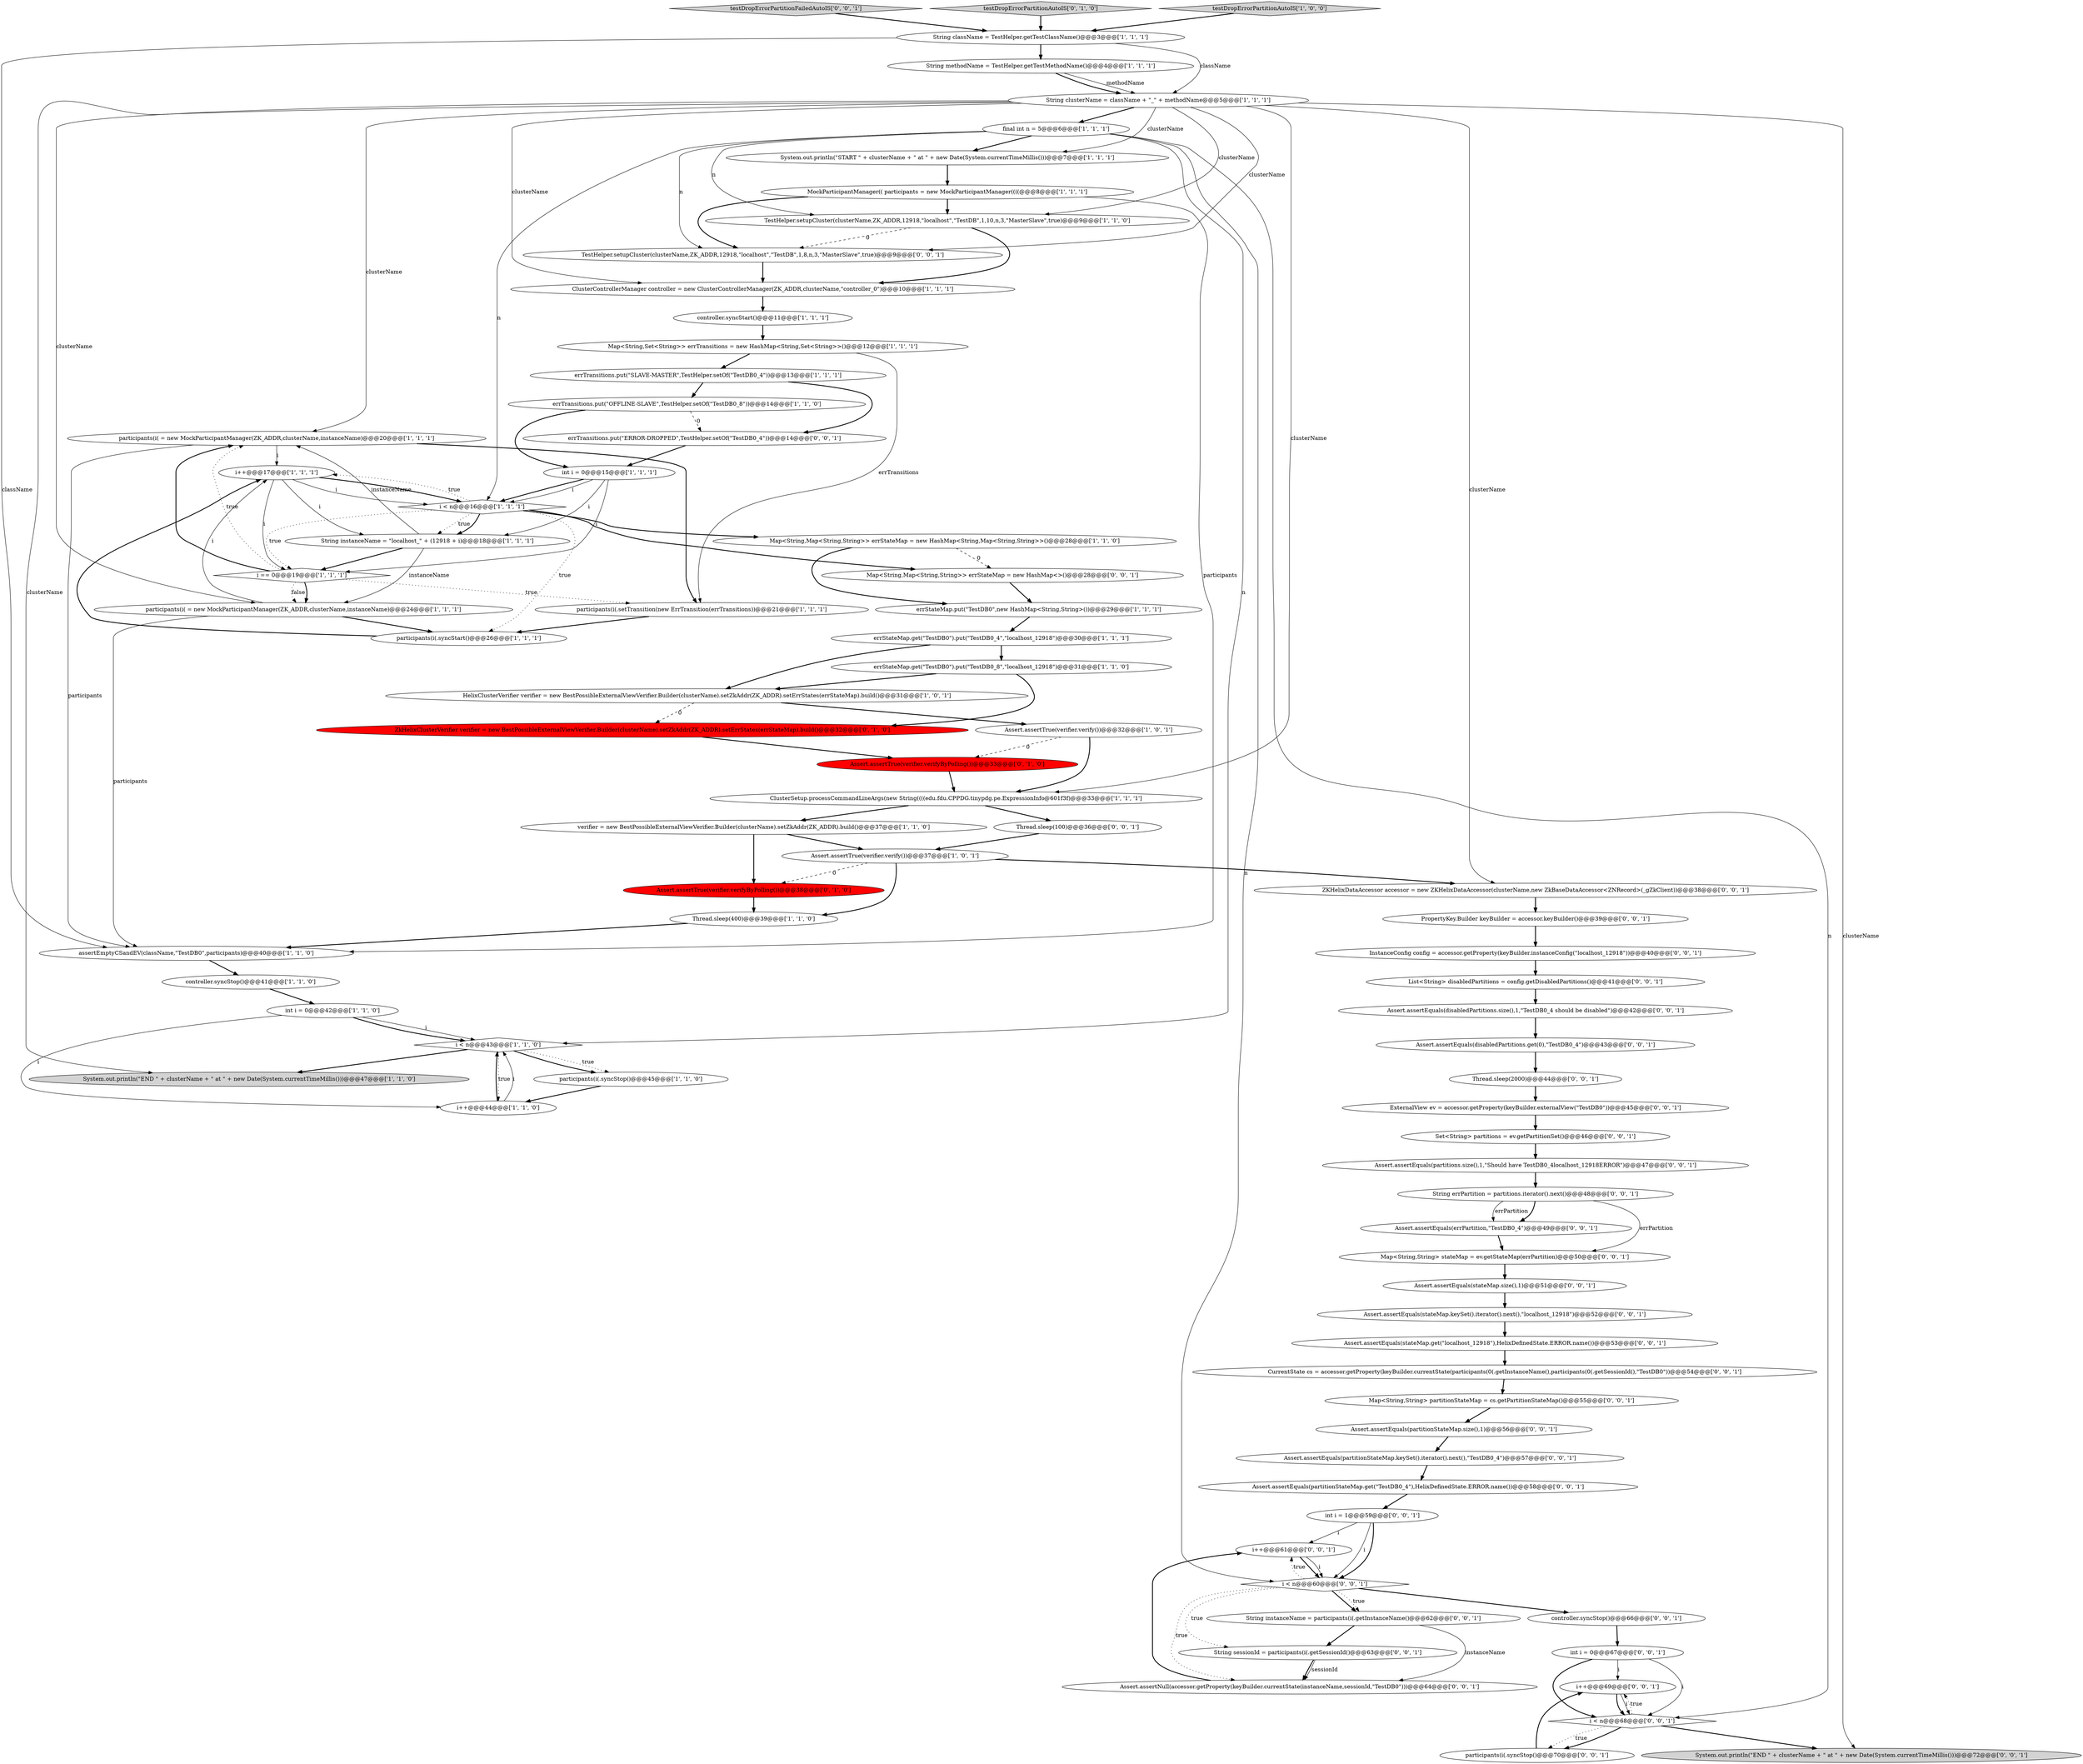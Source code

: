 digraph {
25 [style = filled, label = "Thread.sleep(400)@@@39@@@['1', '1', '0']", fillcolor = white, shape = ellipse image = "AAA0AAABBB1BBB"];
49 [style = filled, label = "ZKHelixDataAccessor accessor = new ZKHelixDataAccessor(clusterName,new ZkBaseDataAccessor<ZNRecord>(_gZkClient))@@@38@@@['0', '0', '1']", fillcolor = white, shape = ellipse image = "AAA0AAABBB3BBB"];
13 [style = filled, label = "i < n@@@43@@@['1', '1', '0']", fillcolor = white, shape = diamond image = "AAA0AAABBB1BBB"];
27 [style = filled, label = "errTransitions.put(\"SLAVE-MASTER\",TestHelper.setOf(\"TestDB0_4\"))@@@13@@@['1', '1', '1']", fillcolor = white, shape = ellipse image = "AAA0AAABBB1BBB"];
54 [style = filled, label = "Assert.assertEquals(stateMap.size(),1)@@@51@@@['0', '0', '1']", fillcolor = white, shape = ellipse image = "AAA0AAABBB3BBB"];
58 [style = filled, label = "int i = 0@@@67@@@['0', '0', '1']", fillcolor = white, shape = ellipse image = "AAA0AAABBB3BBB"];
69 [style = filled, label = "Assert.assertEquals(disabledPartitions.get(0),\"TestDB0_4\")@@@43@@@['0', '0', '1']", fillcolor = white, shape = ellipse image = "AAA0AAABBB3BBB"];
72 [style = filled, label = "Assert.assertEquals(stateMap.get(\"localhost_12918\"),HelixDefinedState.ERROR.name())@@@53@@@['0', '0', '1']", fillcolor = white, shape = ellipse image = "AAA0AAABBB3BBB"];
6 [style = filled, label = "participants(i( = new MockParticipantManager(ZK_ADDR,clusterName,instanceName)@@@20@@@['1', '1', '1']", fillcolor = white, shape = ellipse image = "AAA0AAABBB1BBB"];
53 [style = filled, label = "TestHelper.setupCluster(clusterName,ZK_ADDR,12918,\"localhost\",\"TestDB\",1,8,n,3,\"MasterSlave\",true)@@@9@@@['0', '0', '1']", fillcolor = white, shape = ellipse image = "AAA0AAABBB3BBB"];
17 [style = filled, label = "controller.syncStart()@@@11@@@['1', '1', '1']", fillcolor = white, shape = ellipse image = "AAA0AAABBB1BBB"];
67 [style = filled, label = "String sessionId = participants(i(.getSessionId()@@@63@@@['0', '0', '1']", fillcolor = white, shape = ellipse image = "AAA0AAABBB3BBB"];
77 [style = filled, label = "i++@@@61@@@['0', '0', '1']", fillcolor = white, shape = ellipse image = "AAA0AAABBB3BBB"];
79 [style = filled, label = "String errPartition = partitions.iterator().next()@@@48@@@['0', '0', '1']", fillcolor = white, shape = ellipse image = "AAA0AAABBB3BBB"];
30 [style = filled, label = "Map<String,Set<String>> errTransitions = new HashMap<String,Set<String>>()@@@12@@@['1', '1', '1']", fillcolor = white, shape = ellipse image = "AAA0AAABBB1BBB"];
9 [style = filled, label = "verifier = new BestPossibleExternalViewVerifier.Builder(clusterName).setZkAddr(ZK_ADDR).build()@@@37@@@['1', '1', '0']", fillcolor = white, shape = ellipse image = "AAA0AAABBB1BBB"];
34 [style = filled, label = "i++@@@44@@@['1', '1', '0']", fillcolor = white, shape = ellipse image = "AAA0AAABBB1BBB"];
64 [style = filled, label = "testDropErrorPartitionFailedAutoIS['0', '0', '1']", fillcolor = lightgray, shape = diamond image = "AAA0AAABBB3BBB"];
78 [style = filled, label = "i++@@@69@@@['0', '0', '1']", fillcolor = white, shape = ellipse image = "AAA0AAABBB3BBB"];
41 [style = filled, label = "ZkHelixClusterVerifier verifier = new BestPossibleExternalViewVerifier.Builder(clusterName).setZkAddr(ZK_ADDR).setErrStates(errStateMap).build()@@@32@@@['0', '1', '0']", fillcolor = red, shape = ellipse image = "AAA1AAABBB2BBB"];
22 [style = filled, label = "i++@@@17@@@['1', '1', '1']", fillcolor = white, shape = ellipse image = "AAA0AAABBB1BBB"];
35 [style = filled, label = "errStateMap.get(\"TestDB0\").put(\"TestDB0_8\",\"localhost_12918\")@@@31@@@['1', '1', '0']", fillcolor = white, shape = ellipse image = "AAA0AAABBB1BBB"];
51 [style = filled, label = "Assert.assertEquals(errPartition,\"TestDB0_4\")@@@49@@@['0', '0', '1']", fillcolor = white, shape = ellipse image = "AAA0AAABBB3BBB"];
73 [style = filled, label = "CurrentState cs = accessor.getProperty(keyBuilder.currentState(participants(0(.getInstanceName(),participants(0(.getSessionId(),\"TestDB0\"))@@@54@@@['0', '0', '1']", fillcolor = white, shape = ellipse image = "AAA0AAABBB3BBB"];
12 [style = filled, label = "Assert.assertTrue(verifier.verify())@@@37@@@['1', '0', '1']", fillcolor = white, shape = ellipse image = "AAA0AAABBB1BBB"];
16 [style = filled, label = "String clusterName = className + \"_\" + methodName@@@5@@@['1', '1', '1']", fillcolor = white, shape = ellipse image = "AAA0AAABBB1BBB"];
70 [style = filled, label = "Thread.sleep(2000)@@@44@@@['0', '0', '1']", fillcolor = white, shape = ellipse image = "AAA0AAABBB3BBB"];
36 [style = filled, label = "Map<String,Map<String,String>> errStateMap = new HashMap<String,Map<String,String>>()@@@28@@@['1', '1', '0']", fillcolor = white, shape = ellipse image = "AAA0AAABBB1BBB"];
31 [style = filled, label = "assertEmptyCSandEV(className,\"TestDB0\",participants)@@@40@@@['1', '1', '0']", fillcolor = white, shape = ellipse image = "AAA0AAABBB1BBB"];
10 [style = filled, label = "HelixClusterVerifier verifier = new BestPossibleExternalViewVerifier.Builder(clusterName).setZkAddr(ZK_ADDR).setErrStates(errStateMap).build()@@@31@@@['1', '0', '1']", fillcolor = white, shape = ellipse image = "AAA0AAABBB1BBB"];
29 [style = filled, label = "int i = 0@@@42@@@['1', '1', '0']", fillcolor = white, shape = ellipse image = "AAA0AAABBB1BBB"];
37 [style = filled, label = "controller.syncStop()@@@41@@@['1', '1', '0']", fillcolor = white, shape = ellipse image = "AAA0AAABBB1BBB"];
40 [style = filled, label = "testDropErrorPartitionAutoIS['0', '1', '0']", fillcolor = lightgray, shape = diamond image = "AAA0AAABBB2BBB"];
46 [style = filled, label = "System.out.println(\"END \" + clusterName + \" at \" + new Date(System.currentTimeMillis()))@@@72@@@['0', '0', '1']", fillcolor = lightgray, shape = ellipse image = "AAA0AAABBB3BBB"];
66 [style = filled, label = "List<String> disabledPartitions = config.getDisabledPartitions()@@@41@@@['0', '0', '1']", fillcolor = white, shape = ellipse image = "AAA0AAABBB3BBB"];
19 [style = filled, label = "ClusterControllerManager controller = new ClusterControllerManager(ZK_ADDR,clusterName,\"controller_0\")@@@10@@@['1', '1', '1']", fillcolor = white, shape = ellipse image = "AAA0AAABBB1BBB"];
20 [style = filled, label = "System.out.println(\"START \" + clusterName + \" at \" + new Date(System.currentTimeMillis()))@@@7@@@['1', '1', '1']", fillcolor = white, shape = ellipse image = "AAA0AAABBB1BBB"];
7 [style = filled, label = "errStateMap.get(\"TestDB0\").put(\"TestDB0_4\",\"localhost_12918\")@@@30@@@['1', '1', '1']", fillcolor = white, shape = ellipse image = "AAA0AAABBB1BBB"];
44 [style = filled, label = "Assert.assertNull(accessor.getProperty(keyBuilder.currentState(instanceName,sessionId,\"TestDB0\")))@@@64@@@['0', '0', '1']", fillcolor = white, shape = ellipse image = "AAA0AAABBB3BBB"];
60 [style = filled, label = "Thread.sleep(100)@@@36@@@['0', '0', '1']", fillcolor = white, shape = ellipse image = "AAA0AAABBB3BBB"];
76 [style = filled, label = "Map<String,Map<String,String>> errStateMap = new HashMap<>()@@@28@@@['0', '0', '1']", fillcolor = white, shape = ellipse image = "AAA0AAABBB3BBB"];
68 [style = filled, label = "Assert.assertEquals(disabledPartitions.size(),1,\"TestDB0_4 should be disabled\")@@@42@@@['0', '0', '1']", fillcolor = white, shape = ellipse image = "AAA0AAABBB3BBB"];
33 [style = filled, label = "String className = TestHelper.getTestClassName()@@@3@@@['1', '1', '1']", fillcolor = white, shape = ellipse image = "AAA0AAABBB1BBB"];
28 [style = filled, label = "Assert.assertTrue(verifier.verify())@@@32@@@['1', '0', '1']", fillcolor = white, shape = ellipse image = "AAA0AAABBB1BBB"];
3 [style = filled, label = "i == 0@@@19@@@['1', '1', '1']", fillcolor = white, shape = diamond image = "AAA0AAABBB1BBB"];
65 [style = filled, label = "String instanceName = participants(i(.getInstanceName()@@@62@@@['0', '0', '1']", fillcolor = white, shape = ellipse image = "AAA0AAABBB3BBB"];
71 [style = filled, label = "Map<String,String> stateMap = ev.getStateMap(errPartition)@@@50@@@['0', '0', '1']", fillcolor = white, shape = ellipse image = "AAA0AAABBB3BBB"];
21 [style = filled, label = "i < n@@@16@@@['1', '1', '1']", fillcolor = white, shape = diamond image = "AAA0AAABBB1BBB"];
11 [style = filled, label = "ClusterSetup.processCommandLineArgs(new String((((edu.fdu.CPPDG.tinypdg.pe.ExpressionInfo@601f3f)@@@33@@@['1', '1', '1']", fillcolor = white, shape = ellipse image = "AAA0AAABBB1BBB"];
38 [style = filled, label = "participants(i(.syncStop()@@@45@@@['1', '1', '0']", fillcolor = white, shape = ellipse image = "AAA0AAABBB1BBB"];
15 [style = filled, label = "TestHelper.setupCluster(clusterName,ZK_ADDR,12918,\"localhost\",\"TestDB\",1,10,n,3,\"MasterSlave\",true)@@@9@@@['1', '1', '0']", fillcolor = white, shape = ellipse image = "AAA0AAABBB1BBB"];
48 [style = filled, label = "int i = 1@@@59@@@['0', '0', '1']", fillcolor = white, shape = ellipse image = "AAA0AAABBB3BBB"];
62 [style = filled, label = "ExternalView ev = accessor.getProperty(keyBuilder.externalView(\"TestDB0\"))@@@45@@@['0', '0', '1']", fillcolor = white, shape = ellipse image = "AAA0AAABBB3BBB"];
63 [style = filled, label = "Map<String,String> partitionStateMap = cs.getPartitionStateMap()@@@55@@@['0', '0', '1']", fillcolor = white, shape = ellipse image = "AAA0AAABBB3BBB"];
42 [style = filled, label = "Assert.assertTrue(verifier.verifyByPolling())@@@38@@@['0', '1', '0']", fillcolor = red, shape = ellipse image = "AAA1AAABBB2BBB"];
74 [style = filled, label = "controller.syncStop()@@@66@@@['0', '0', '1']", fillcolor = white, shape = ellipse image = "AAA0AAABBB3BBB"];
55 [style = filled, label = "Assert.assertEquals(partitionStateMap.keySet().iterator().next(),\"TestDB0_4\")@@@57@@@['0', '0', '1']", fillcolor = white, shape = ellipse image = "AAA0AAABBB3BBB"];
4 [style = filled, label = "String methodName = TestHelper.getTestMethodName()@@@4@@@['1', '1', '1']", fillcolor = white, shape = ellipse image = "AAA0AAABBB1BBB"];
32 [style = filled, label = "testDropErrorPartitionAutoIS['1', '0', '0']", fillcolor = lightgray, shape = diamond image = "AAA0AAABBB1BBB"];
24 [style = filled, label = "errStateMap.put(\"TestDB0\",new HashMap<String,String>())@@@29@@@['1', '1', '1']", fillcolor = white, shape = ellipse image = "AAA0AAABBB1BBB"];
8 [style = filled, label = "int i = 0@@@15@@@['1', '1', '1']", fillcolor = white, shape = ellipse image = "AAA0AAABBB1BBB"];
43 [style = filled, label = "InstanceConfig config = accessor.getProperty(keyBuilder.instanceConfig(\"localhost_12918\"))@@@40@@@['0', '0', '1']", fillcolor = white, shape = ellipse image = "AAA0AAABBB3BBB"];
56 [style = filled, label = "Assert.assertEquals(partitionStateMap.get(\"TestDB0_4\"),HelixDefinedState.ERROR.name())@@@58@@@['0', '0', '1']", fillcolor = white, shape = ellipse image = "AAA0AAABBB3BBB"];
80 [style = filled, label = "i < n@@@68@@@['0', '0', '1']", fillcolor = white, shape = diamond image = "AAA0AAABBB3BBB"];
26 [style = filled, label = "MockParticipantManager(( participants = new MockParticipantManager((((@@@8@@@['1', '1', '1']", fillcolor = white, shape = ellipse image = "AAA0AAABBB1BBB"];
14 [style = filled, label = "final int n = 5@@@6@@@['1', '1', '1']", fillcolor = white, shape = ellipse image = "AAA0AAABBB1BBB"];
2 [style = filled, label = "participants(i(.setTransition(new ErrTransition(errTransitions))@@@21@@@['1', '1', '1']", fillcolor = white, shape = ellipse image = "AAA0AAABBB1BBB"];
47 [style = filled, label = "Set<String> partitions = ev.getPartitionSet()@@@46@@@['0', '0', '1']", fillcolor = white, shape = ellipse image = "AAA0AAABBB3BBB"];
61 [style = filled, label = "PropertyKey.Builder keyBuilder = accessor.keyBuilder()@@@39@@@['0', '0', '1']", fillcolor = white, shape = ellipse image = "AAA0AAABBB3BBB"];
5 [style = filled, label = "String instanceName = \"localhost_\" + (12918 + i)@@@18@@@['1', '1', '1']", fillcolor = white, shape = ellipse image = "AAA0AAABBB1BBB"];
39 [style = filled, label = "Assert.assertTrue(verifier.verifyByPolling())@@@33@@@['0', '1', '0']", fillcolor = red, shape = ellipse image = "AAA1AAABBB2BBB"];
50 [style = filled, label = "Assert.assertEquals(stateMap.keySet().iterator().next(),\"localhost_12918\")@@@52@@@['0', '0', '1']", fillcolor = white, shape = ellipse image = "AAA0AAABBB3BBB"];
1 [style = filled, label = "System.out.println(\"END \" + clusterName + \" at \" + new Date(System.currentTimeMillis()))@@@47@@@['1', '1', '0']", fillcolor = lightgray, shape = ellipse image = "AAA0AAABBB1BBB"];
45 [style = filled, label = "Assert.assertEquals(partitions.size(),1,\"Should have TestDB0_4localhost_12918ERROR\")@@@47@@@['0', '0', '1']", fillcolor = white, shape = ellipse image = "AAA0AAABBB3BBB"];
18 [style = filled, label = "participants(i( = new MockParticipantManager(ZK_ADDR,clusterName,instanceName)@@@24@@@['1', '1', '1']", fillcolor = white, shape = ellipse image = "AAA0AAABBB1BBB"];
23 [style = filled, label = "participants(i(.syncStart()@@@26@@@['1', '1', '1']", fillcolor = white, shape = ellipse image = "AAA0AAABBB1BBB"];
52 [style = filled, label = "Assert.assertEquals(partitionStateMap.size(),1)@@@56@@@['0', '0', '1']", fillcolor = white, shape = ellipse image = "AAA0AAABBB3BBB"];
75 [style = filled, label = "errTransitions.put(\"ERROR-DROPPED\",TestHelper.setOf(\"TestDB0_4\"))@@@14@@@['0', '0', '1']", fillcolor = white, shape = ellipse image = "AAA0AAABBB3BBB"];
59 [style = filled, label = "i < n@@@60@@@['0', '0', '1']", fillcolor = white, shape = diamond image = "AAA0AAABBB3BBB"];
0 [style = filled, label = "errTransitions.put(\"OFFLINE-SLAVE\",TestHelper.setOf(\"TestDB0_8\"))@@@14@@@['1', '1', '0']", fillcolor = white, shape = ellipse image = "AAA0AAABBB1BBB"];
57 [style = filled, label = "participants(i(.syncStop()@@@70@@@['0', '0', '1']", fillcolor = white, shape = ellipse image = "AAA0AAABBB3BBB"];
5->3 [style = bold, label=""];
31->37 [style = bold, label=""];
65->67 [style = bold, label=""];
61->43 [style = bold, label=""];
68->69 [style = bold, label=""];
14->59 [style = solid, label="n"];
35->41 [style = bold, label=""];
20->26 [style = bold, label=""];
7->35 [style = bold, label=""];
28->39 [style = dashed, label="0"];
52->55 [style = bold, label=""];
14->21 [style = solid, label="n"];
3->6 [style = dotted, label="true"];
11->9 [style = bold, label=""];
4->16 [style = solid, label="methodName"];
22->5 [style = solid, label="i"];
11->60 [style = bold, label=""];
13->1 [style = bold, label=""];
16->1 [style = solid, label="clusterName"];
25->31 [style = bold, label=""];
3->18 [style = bold, label=""];
16->6 [style = solid, label="clusterName"];
48->59 [style = solid, label="i"];
2->23 [style = bold, label=""];
53->19 [style = bold, label=""];
10->41 [style = dashed, label="0"];
3->18 [style = dotted, label="false"];
79->51 [style = bold, label=""];
23->22 [style = bold, label=""];
36->24 [style = bold, label=""];
21->36 [style = bold, label=""];
48->77 [style = solid, label="i"];
57->78 [style = bold, label=""];
21->23 [style = dotted, label="true"];
21->76 [style = bold, label=""];
72->73 [style = bold, label=""];
80->57 [style = bold, label=""];
26->15 [style = bold, label=""];
0->8 [style = bold, label=""];
78->80 [style = bold, label=""];
18->22 [style = solid, label="i"];
29->13 [style = solid, label="i"];
80->57 [style = dotted, label="true"];
16->14 [style = bold, label=""];
22->3 [style = solid, label="i"];
35->10 [style = bold, label=""];
15->53 [style = dashed, label="0"];
64->33 [style = bold, label=""];
36->76 [style = dashed, label="0"];
22->21 [style = solid, label="i"];
77->59 [style = bold, label=""];
4->16 [style = bold, label=""];
51->71 [style = bold, label=""];
14->20 [style = bold, label=""];
21->5 [style = dotted, label="true"];
14->15 [style = solid, label="n"];
27->0 [style = bold, label=""];
14->80 [style = solid, label="n"];
59->44 [style = dotted, label="true"];
5->6 [style = solid, label="instanceName"];
30->27 [style = bold, label=""];
37->29 [style = bold, label=""];
21->22 [style = dotted, label="true"];
33->16 [style = solid, label="className"];
16->20 [style = solid, label="clusterName"];
16->46 [style = solid, label="clusterName"];
44->77 [style = bold, label=""];
6->2 [style = bold, label=""];
16->53 [style = solid, label="clusterName"];
43->66 [style = bold, label=""];
16->15 [style = solid, label="clusterName"];
58->80 [style = bold, label=""];
16->49 [style = solid, label="clusterName"];
18->31 [style = solid, label="participants"];
56->48 [style = bold, label=""];
30->2 [style = solid, label="errTransitions"];
26->31 [style = solid, label="participants"];
6->22 [style = solid, label="i"];
65->44 [style = solid, label="instanceName"];
50->72 [style = bold, label=""];
67->44 [style = solid, label="sessionId"];
24->7 [style = bold, label=""];
77->59 [style = solid, label="i"];
0->75 [style = dashed, label="0"];
13->34 [style = dotted, label="true"];
60->12 [style = bold, label=""];
73->63 [style = bold, label=""];
71->54 [style = bold, label=""];
9->42 [style = bold, label=""];
18->23 [style = bold, label=""];
6->31 [style = solid, label="participants"];
26->53 [style = bold, label=""];
58->78 [style = solid, label="i"];
42->25 [style = bold, label=""];
33->4 [style = bold, label=""];
59->65 [style = bold, label=""];
3->6 [style = bold, label=""];
34->13 [style = solid, label="i"];
13->38 [style = dotted, label="true"];
19->17 [style = bold, label=""];
15->19 [style = bold, label=""];
49->61 [style = bold, label=""];
32->33 [style = bold, label=""];
12->49 [style = bold, label=""];
21->5 [style = bold, label=""];
16->19 [style = solid, label="clusterName"];
80->78 [style = dotted, label="true"];
40->33 [style = bold, label=""];
5->18 [style = solid, label="instanceName"];
12->42 [style = dashed, label="0"];
59->65 [style = dotted, label="true"];
16->11 [style = solid, label="clusterName"];
75->8 [style = bold, label=""];
63->52 [style = bold, label=""];
38->34 [style = bold, label=""];
21->3 [style = dotted, label="true"];
27->75 [style = bold, label=""];
79->51 [style = solid, label="errPartition"];
29->34 [style = solid, label="i"];
47->45 [style = bold, label=""];
9->12 [style = bold, label=""];
62->47 [style = bold, label=""];
45->79 [style = bold, label=""];
14->13 [style = solid, label="n"];
74->58 [style = bold, label=""];
76->24 [style = bold, label=""];
14->53 [style = solid, label="n"];
58->80 [style = solid, label="i"];
48->59 [style = bold, label=""];
8->21 [style = solid, label="i"];
10->28 [style = bold, label=""];
8->3 [style = solid, label="i"];
7->10 [style = bold, label=""];
28->11 [style = bold, label=""];
34->13 [style = bold, label=""];
66->68 [style = bold, label=""];
70->62 [style = bold, label=""];
22->21 [style = bold, label=""];
59->77 [style = dotted, label="true"];
67->44 [style = bold, label=""];
17->30 [style = bold, label=""];
59->74 [style = bold, label=""];
39->11 [style = bold, label=""];
55->56 [style = bold, label=""];
54->50 [style = bold, label=""];
78->80 [style = solid, label="i"];
80->46 [style = bold, label=""];
16->18 [style = solid, label="clusterName"];
8->5 [style = solid, label="i"];
12->25 [style = bold, label=""];
59->67 [style = dotted, label="true"];
8->21 [style = bold, label=""];
13->38 [style = bold, label=""];
33->31 [style = solid, label="className"];
69->70 [style = bold, label=""];
41->39 [style = bold, label=""];
79->71 [style = solid, label="errPartition"];
3->2 [style = dotted, label="true"];
29->13 [style = bold, label=""];
}
